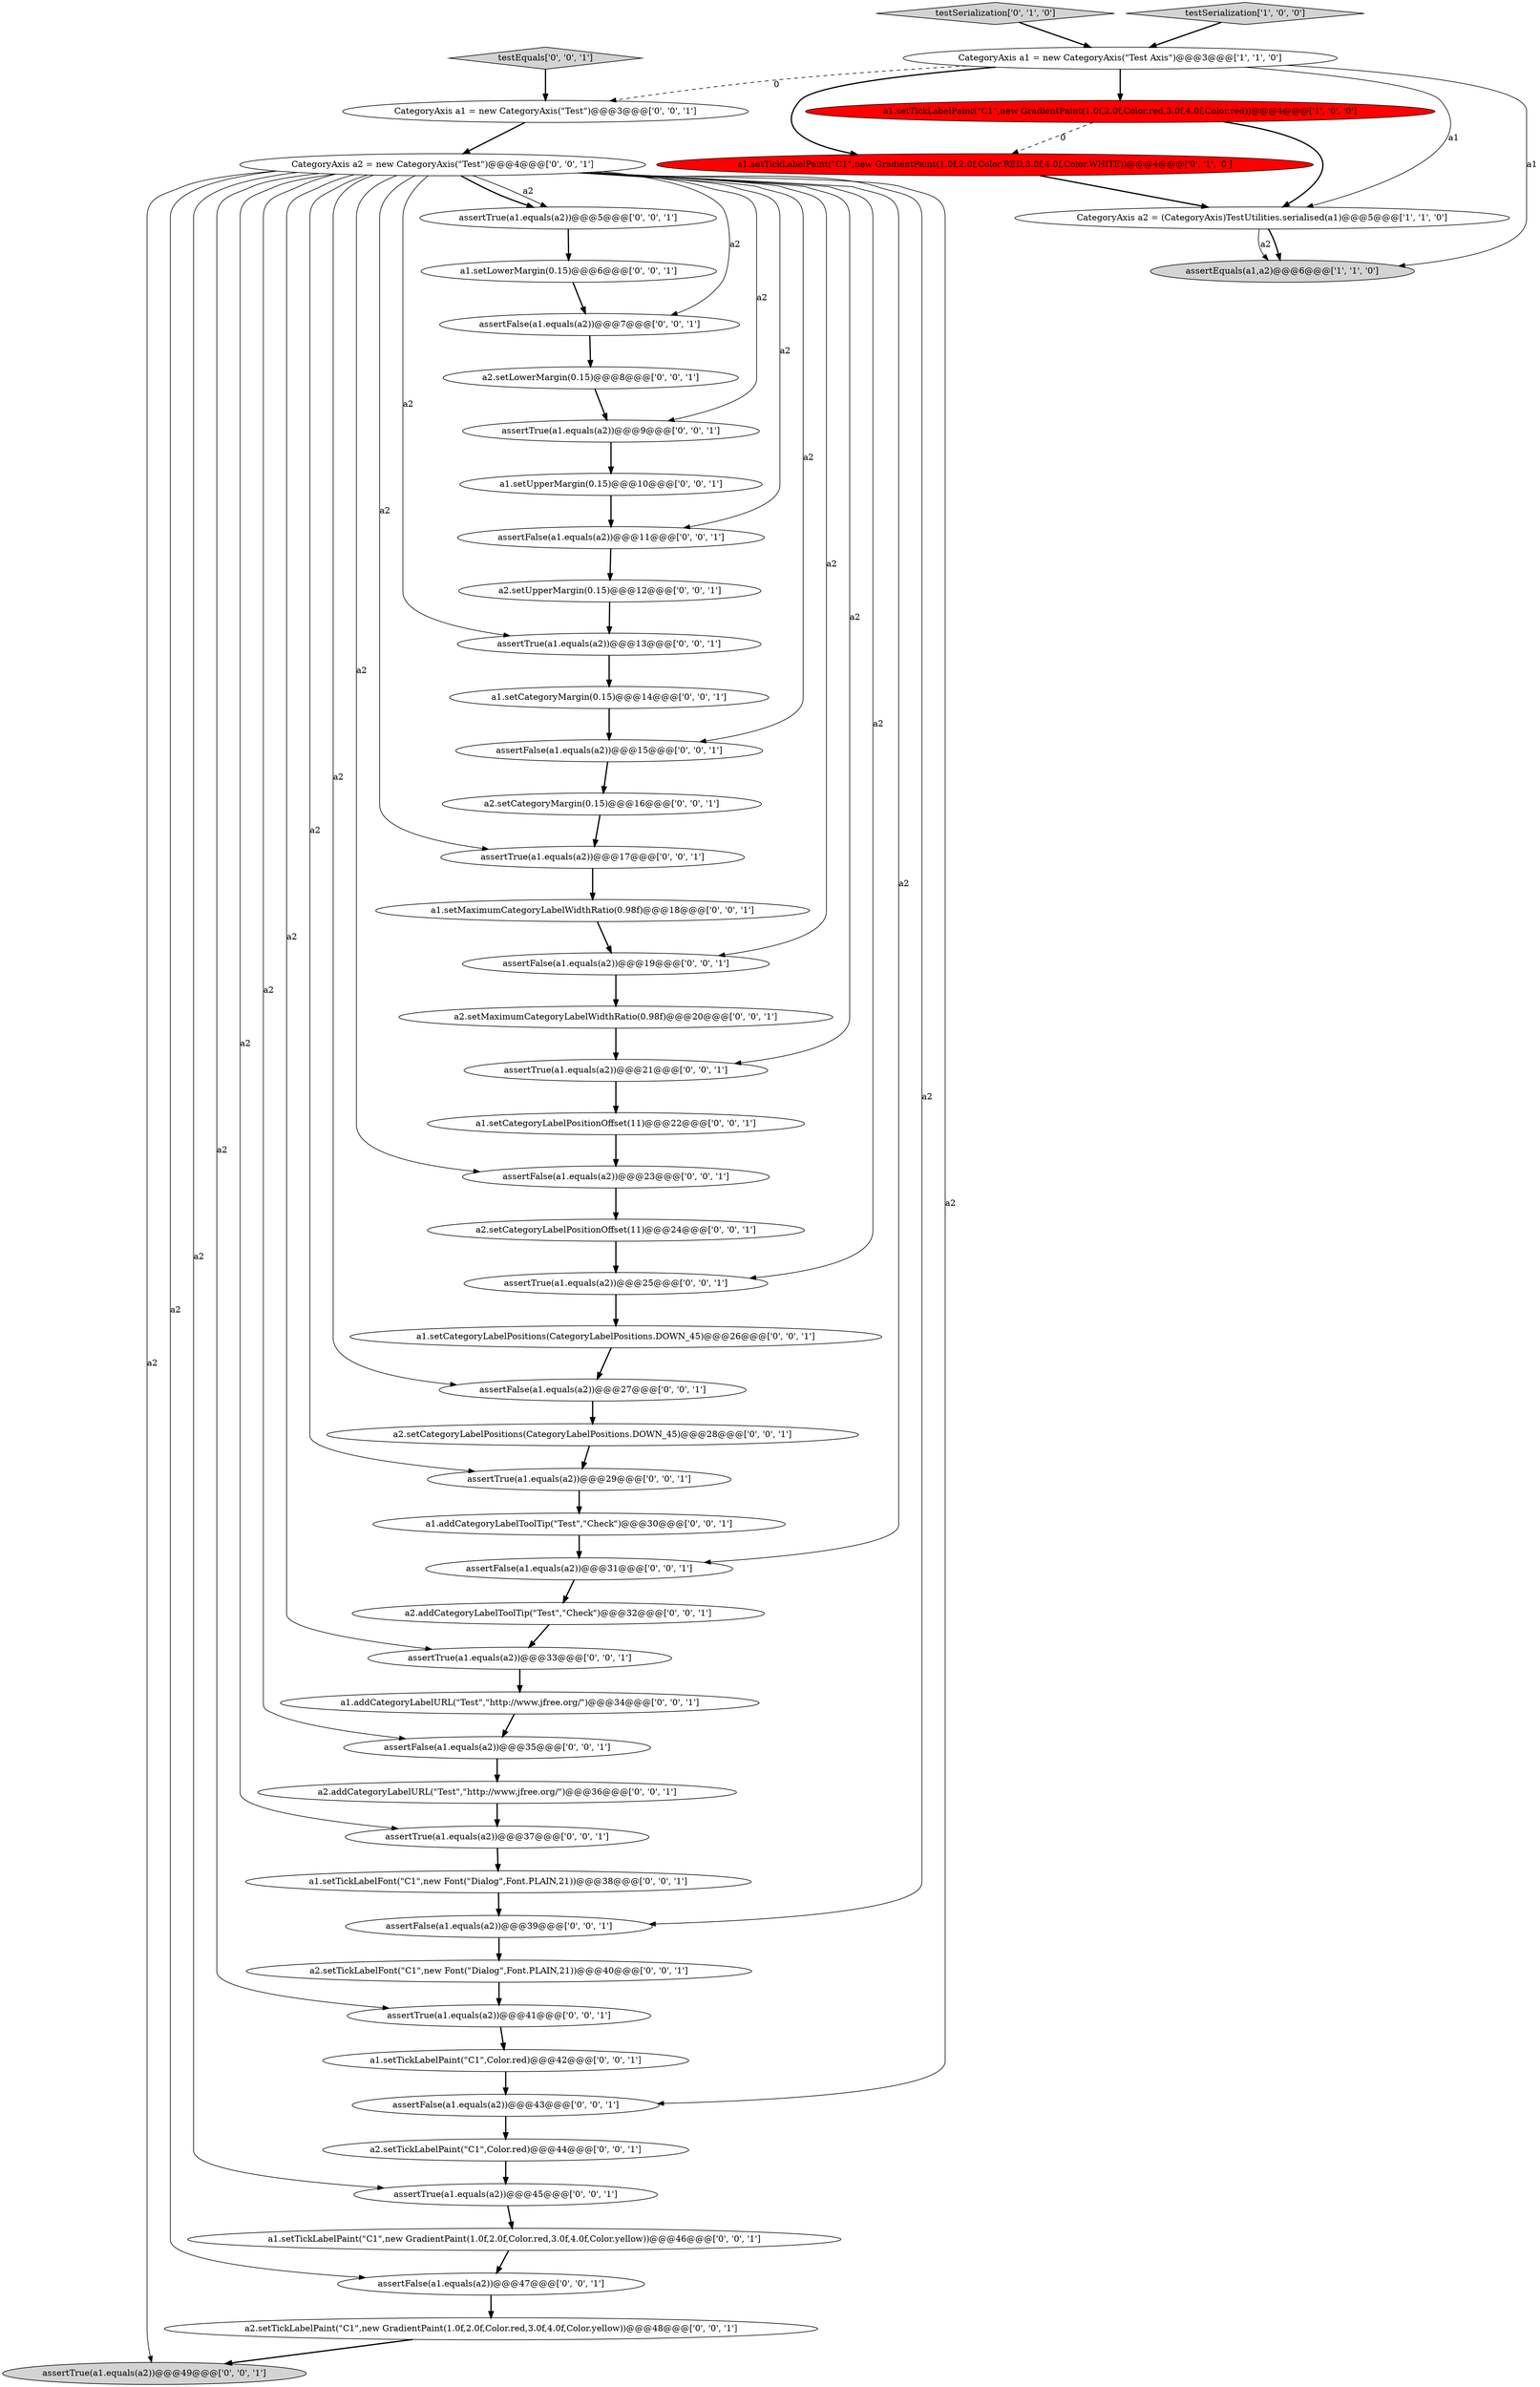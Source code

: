 digraph {
49 [style = filled, label = "a1.setUpperMargin(0.15)@@@10@@@['0', '0', '1']", fillcolor = white, shape = ellipse image = "AAA0AAABBB3BBB"];
54 [style = filled, label = "a1.addCategoryLabelToolTip(\"Test\",\"Check\")@@@30@@@['0', '0', '1']", fillcolor = white, shape = ellipse image = "AAA0AAABBB3BBB"];
17 [style = filled, label = "a1.setTickLabelPaint(\"C1\",Color.red)@@@42@@@['0', '0', '1']", fillcolor = white, shape = ellipse image = "AAA0AAABBB3BBB"];
33 [style = filled, label = "assertFalse(a1.equals(a2))@@@35@@@['0', '0', '1']", fillcolor = white, shape = ellipse image = "AAA0AAABBB3BBB"];
46 [style = filled, label = "a1.setTickLabelFont(\"C1\",new Font(\"Dialog\",Font.PLAIN,21))@@@38@@@['0', '0', '1']", fillcolor = white, shape = ellipse image = "AAA0AAABBB3BBB"];
23 [style = filled, label = "assertTrue(a1.equals(a2))@@@13@@@['0', '0', '1']", fillcolor = white, shape = ellipse image = "AAA0AAABBB3BBB"];
7 [style = filled, label = "assertFalse(a1.equals(a2))@@@23@@@['0', '0', '1']", fillcolor = white, shape = ellipse image = "AAA0AAABBB3BBB"];
19 [style = filled, label = "assertTrue(a1.equals(a2))@@@45@@@['0', '0', '1']", fillcolor = white, shape = ellipse image = "AAA0AAABBB3BBB"];
2 [style = filled, label = "CategoryAxis a2 = (CategoryAxis)TestUtilities.serialised(a1)@@@5@@@['1', '1', '0']", fillcolor = white, shape = ellipse image = "AAA0AAABBB1BBB"];
22 [style = filled, label = "a1.setCategoryLabelPositionOffset(11)@@@22@@@['0', '0', '1']", fillcolor = white, shape = ellipse image = "AAA0AAABBB3BBB"];
35 [style = filled, label = "a2.setCategoryLabelPositionOffset(11)@@@24@@@['0', '0', '1']", fillcolor = white, shape = ellipse image = "AAA0AAABBB3BBB"];
50 [style = filled, label = "assertFalse(a1.equals(a2))@@@7@@@['0', '0', '1']", fillcolor = white, shape = ellipse image = "AAA0AAABBB3BBB"];
26 [style = filled, label = "assertTrue(a1.equals(a2))@@@37@@@['0', '0', '1']", fillcolor = white, shape = ellipse image = "AAA0AAABBB3BBB"];
34 [style = filled, label = "assertFalse(a1.equals(a2))@@@39@@@['0', '0', '1']", fillcolor = white, shape = ellipse image = "AAA0AAABBB3BBB"];
16 [style = filled, label = "assertTrue(a1.equals(a2))@@@49@@@['0', '0', '1']", fillcolor = lightgray, shape = ellipse image = "AAA0AAABBB3BBB"];
45 [style = filled, label = "assertFalse(a1.equals(a2))@@@27@@@['0', '0', '1']", fillcolor = white, shape = ellipse image = "AAA0AAABBB3BBB"];
8 [style = filled, label = "assertFalse(a1.equals(a2))@@@11@@@['0', '0', '1']", fillcolor = white, shape = ellipse image = "AAA0AAABBB3BBB"];
18 [style = filled, label = "assertTrue(a1.equals(a2))@@@5@@@['0', '0', '1']", fillcolor = white, shape = ellipse image = "AAA0AAABBB3BBB"];
29 [style = filled, label = "assertTrue(a1.equals(a2))@@@33@@@['0', '0', '1']", fillcolor = white, shape = ellipse image = "AAA0AAABBB3BBB"];
43 [style = filled, label = "CategoryAxis a1 = new CategoryAxis(\"Test\")@@@3@@@['0', '0', '1']", fillcolor = white, shape = ellipse image = "AAA0AAABBB3BBB"];
38 [style = filled, label = "assertTrue(a1.equals(a2))@@@9@@@['0', '0', '1']", fillcolor = white, shape = ellipse image = "AAA0AAABBB3BBB"];
27 [style = filled, label = "CategoryAxis a2 = new CategoryAxis(\"Test\")@@@4@@@['0', '0', '1']", fillcolor = white, shape = ellipse image = "AAA0AAABBB3BBB"];
10 [style = filled, label = "a2.setTickLabelPaint(\"C1\",new GradientPaint(1.0f,2.0f,Color.red,3.0f,4.0f,Color.yellow))@@@48@@@['0', '0', '1']", fillcolor = white, shape = ellipse image = "AAA0AAABBB3BBB"];
25 [style = filled, label = "a2.addCategoryLabelURL(\"Test\",\"http://www.jfree.org/\")@@@36@@@['0', '0', '1']", fillcolor = white, shape = ellipse image = "AAA0AAABBB3BBB"];
51 [style = filled, label = "a1.addCategoryLabelURL(\"Test\",\"http://www.jfree.org/\")@@@34@@@['0', '0', '1']", fillcolor = white, shape = ellipse image = "AAA0AAABBB3BBB"];
9 [style = filled, label = "a2.setTickLabelFont(\"C1\",new Font(\"Dialog\",Font.PLAIN,21))@@@40@@@['0', '0', '1']", fillcolor = white, shape = ellipse image = "AAA0AAABBB3BBB"];
11 [style = filled, label = "a1.setMaximumCategoryLabelWidthRatio(0.98f)@@@18@@@['0', '0', '1']", fillcolor = white, shape = ellipse image = "AAA0AAABBB3BBB"];
15 [style = filled, label = "assertFalse(a1.equals(a2))@@@19@@@['0', '0', '1']", fillcolor = white, shape = ellipse image = "AAA0AAABBB3BBB"];
32 [style = filled, label = "a2.addCategoryLabelToolTip(\"Test\",\"Check\")@@@32@@@['0', '0', '1']", fillcolor = white, shape = ellipse image = "AAA0AAABBB3BBB"];
30 [style = filled, label = "a2.setUpperMargin(0.15)@@@12@@@['0', '0', '1']", fillcolor = white, shape = ellipse image = "AAA0AAABBB3BBB"];
20 [style = filled, label = "assertFalse(a1.equals(a2))@@@43@@@['0', '0', '1']", fillcolor = white, shape = ellipse image = "AAA0AAABBB3BBB"];
1 [style = filled, label = "CategoryAxis a1 = new CategoryAxis(\"Test Axis\")@@@3@@@['1', '1', '0']", fillcolor = white, shape = ellipse image = "AAA0AAABBB1BBB"];
13 [style = filled, label = "assertFalse(a1.equals(a2))@@@47@@@['0', '0', '1']", fillcolor = white, shape = ellipse image = "AAA0AAABBB3BBB"];
21 [style = filled, label = "a2.setMaximumCategoryLabelWidthRatio(0.98f)@@@20@@@['0', '0', '1']", fillcolor = white, shape = ellipse image = "AAA0AAABBB3BBB"];
36 [style = filled, label = "assertFalse(a1.equals(a2))@@@31@@@['0', '0', '1']", fillcolor = white, shape = ellipse image = "AAA0AAABBB3BBB"];
37 [style = filled, label = "a2.setLowerMargin(0.15)@@@8@@@['0', '0', '1']", fillcolor = white, shape = ellipse image = "AAA0AAABBB3BBB"];
28 [style = filled, label = "a1.setLowerMargin(0.15)@@@6@@@['0', '0', '1']", fillcolor = white, shape = ellipse image = "AAA0AAABBB3BBB"];
47 [style = filled, label = "assertTrue(a1.equals(a2))@@@41@@@['0', '0', '1']", fillcolor = white, shape = ellipse image = "AAA0AAABBB3BBB"];
42 [style = filled, label = "testEquals['0', '0', '1']", fillcolor = lightgray, shape = diamond image = "AAA0AAABBB3BBB"];
3 [style = filled, label = "assertEquals(a1,a2)@@@6@@@['1', '1', '0']", fillcolor = lightgray, shape = ellipse image = "AAA0AAABBB1BBB"];
5 [style = filled, label = "a1.setTickLabelPaint(\"C1\",new GradientPaint(1.0f,2.0f,Color.RED,3.0f,4.0f,Color.WHITE))@@@4@@@['0', '1', '0']", fillcolor = red, shape = ellipse image = "AAA1AAABBB2BBB"];
14 [style = filled, label = "a1.setTickLabelPaint(\"C1\",new GradientPaint(1.0f,2.0f,Color.red,3.0f,4.0f,Color.yellow))@@@46@@@['0', '0', '1']", fillcolor = white, shape = ellipse image = "AAA0AAABBB3BBB"];
24 [style = filled, label = "a2.setCategoryMargin(0.15)@@@16@@@['0', '0', '1']", fillcolor = white, shape = ellipse image = "AAA0AAABBB3BBB"];
31 [style = filled, label = "assertTrue(a1.equals(a2))@@@25@@@['0', '0', '1']", fillcolor = white, shape = ellipse image = "AAA0AAABBB3BBB"];
52 [style = filled, label = "a2.setTickLabelPaint(\"C1\",Color.red)@@@44@@@['0', '0', '1']", fillcolor = white, shape = ellipse image = "AAA0AAABBB3BBB"];
41 [style = filled, label = "a1.setCategoryLabelPositions(CategoryLabelPositions.DOWN_45)@@@26@@@['0', '0', '1']", fillcolor = white, shape = ellipse image = "AAA0AAABBB3BBB"];
44 [style = filled, label = "assertFalse(a1.equals(a2))@@@15@@@['0', '0', '1']", fillcolor = white, shape = ellipse image = "AAA0AAABBB3BBB"];
53 [style = filled, label = "assertTrue(a1.equals(a2))@@@17@@@['0', '0', '1']", fillcolor = white, shape = ellipse image = "AAA0AAABBB3BBB"];
0 [style = filled, label = "a1.setTickLabelPaint(\"C1\",new GradientPaint(1.0f,2.0f,Color.red,3.0f,4.0f,Color.red))@@@4@@@['1', '0', '0']", fillcolor = red, shape = ellipse image = "AAA1AAABBB1BBB"];
6 [style = filled, label = "testSerialization['0', '1', '0']", fillcolor = lightgray, shape = diamond image = "AAA0AAABBB2BBB"];
39 [style = filled, label = "a2.setCategoryLabelPositions(CategoryLabelPositions.DOWN_45)@@@28@@@['0', '0', '1']", fillcolor = white, shape = ellipse image = "AAA0AAABBB3BBB"];
4 [style = filled, label = "testSerialization['1', '0', '0']", fillcolor = lightgray, shape = diamond image = "AAA0AAABBB1BBB"];
48 [style = filled, label = "a1.setCategoryMargin(0.15)@@@14@@@['0', '0', '1']", fillcolor = white, shape = ellipse image = "AAA0AAABBB3BBB"];
12 [style = filled, label = "assertTrue(a1.equals(a2))@@@21@@@['0', '0', '1']", fillcolor = white, shape = ellipse image = "AAA0AAABBB3BBB"];
40 [style = filled, label = "assertTrue(a1.equals(a2))@@@29@@@['0', '0', '1']", fillcolor = white, shape = ellipse image = "AAA0AAABBB3BBB"];
1->5 [style = bold, label=""];
8->30 [style = bold, label=""];
35->31 [style = bold, label=""];
27->18 [style = bold, label=""];
26->46 [style = bold, label=""];
13->10 [style = bold, label=""];
27->23 [style = solid, label="a2"];
40->54 [style = bold, label=""];
34->9 [style = bold, label=""];
42->43 [style = bold, label=""];
46->34 [style = bold, label=""];
0->5 [style = dashed, label="0"];
1->43 [style = dashed, label="0"];
15->21 [style = bold, label=""];
27->7 [style = solid, label="a2"];
50->37 [style = bold, label=""];
2->3 [style = bold, label=""];
27->8 [style = solid, label="a2"];
0->2 [style = bold, label=""];
30->23 [style = bold, label=""];
28->50 [style = bold, label=""];
27->12 [style = solid, label="a2"];
7->35 [style = bold, label=""];
27->44 [style = solid, label="a2"];
27->29 [style = solid, label="a2"];
27->34 [style = solid, label="a2"];
36->32 [style = bold, label=""];
1->0 [style = bold, label=""];
48->44 [style = bold, label=""];
53->11 [style = bold, label=""];
20->52 [style = bold, label=""];
1->3 [style = solid, label="a1"];
27->36 [style = solid, label="a2"];
52->19 [style = bold, label=""];
27->53 [style = solid, label="a2"];
18->28 [style = bold, label=""];
22->7 [style = bold, label=""];
11->15 [style = bold, label=""];
23->48 [style = bold, label=""];
27->26 [style = solid, label="a2"];
27->20 [style = solid, label="a2"];
49->8 [style = bold, label=""];
21->12 [style = bold, label=""];
32->29 [style = bold, label=""];
27->15 [style = solid, label="a2"];
6->1 [style = bold, label=""];
5->2 [style = bold, label=""];
27->50 [style = solid, label="a2"];
19->14 [style = bold, label=""];
38->49 [style = bold, label=""];
54->36 [style = bold, label=""];
10->16 [style = bold, label=""];
33->25 [style = bold, label=""];
27->18 [style = solid, label="a2"];
37->38 [style = bold, label=""];
39->40 [style = bold, label=""];
2->3 [style = solid, label="a2"];
43->27 [style = bold, label=""];
25->26 [style = bold, label=""];
27->31 [style = solid, label="a2"];
27->33 [style = solid, label="a2"];
31->41 [style = bold, label=""];
9->47 [style = bold, label=""];
27->40 [style = solid, label="a2"];
27->47 [style = solid, label="a2"];
41->45 [style = bold, label=""];
4->1 [style = bold, label=""];
1->2 [style = solid, label="a1"];
27->13 [style = solid, label="a2"];
14->13 [style = bold, label=""];
47->17 [style = bold, label=""];
44->24 [style = bold, label=""];
24->53 [style = bold, label=""];
27->45 [style = solid, label="a2"];
27->19 [style = solid, label="a2"];
27->16 [style = solid, label="a2"];
29->51 [style = bold, label=""];
12->22 [style = bold, label=""];
45->39 [style = bold, label=""];
27->38 [style = solid, label="a2"];
17->20 [style = bold, label=""];
51->33 [style = bold, label=""];
}
